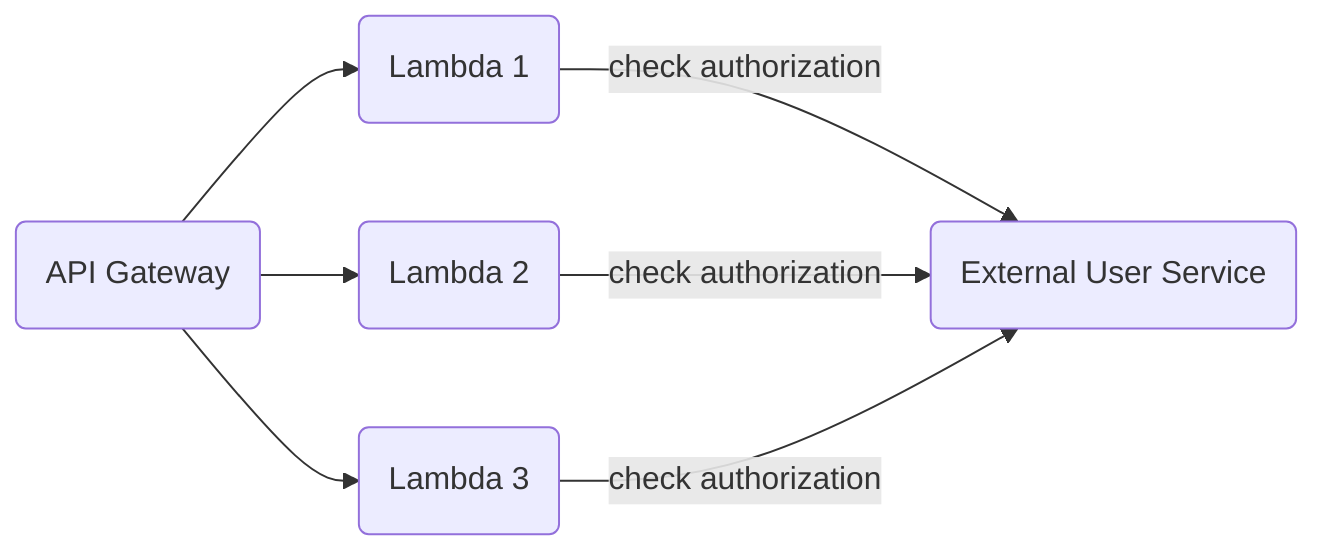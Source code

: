 flowchart LR
	API(API Gateway)
	UM(External User Service)
	L1(Lambda 1)
	L2(Lambda 2)
	L3(Lambda 3)

	API --> L1
	API --> L2
	API --> L3

	L1 --check authorization--> UM
	L2 --check authorization--> UM
	L3 --check authorization--> UM